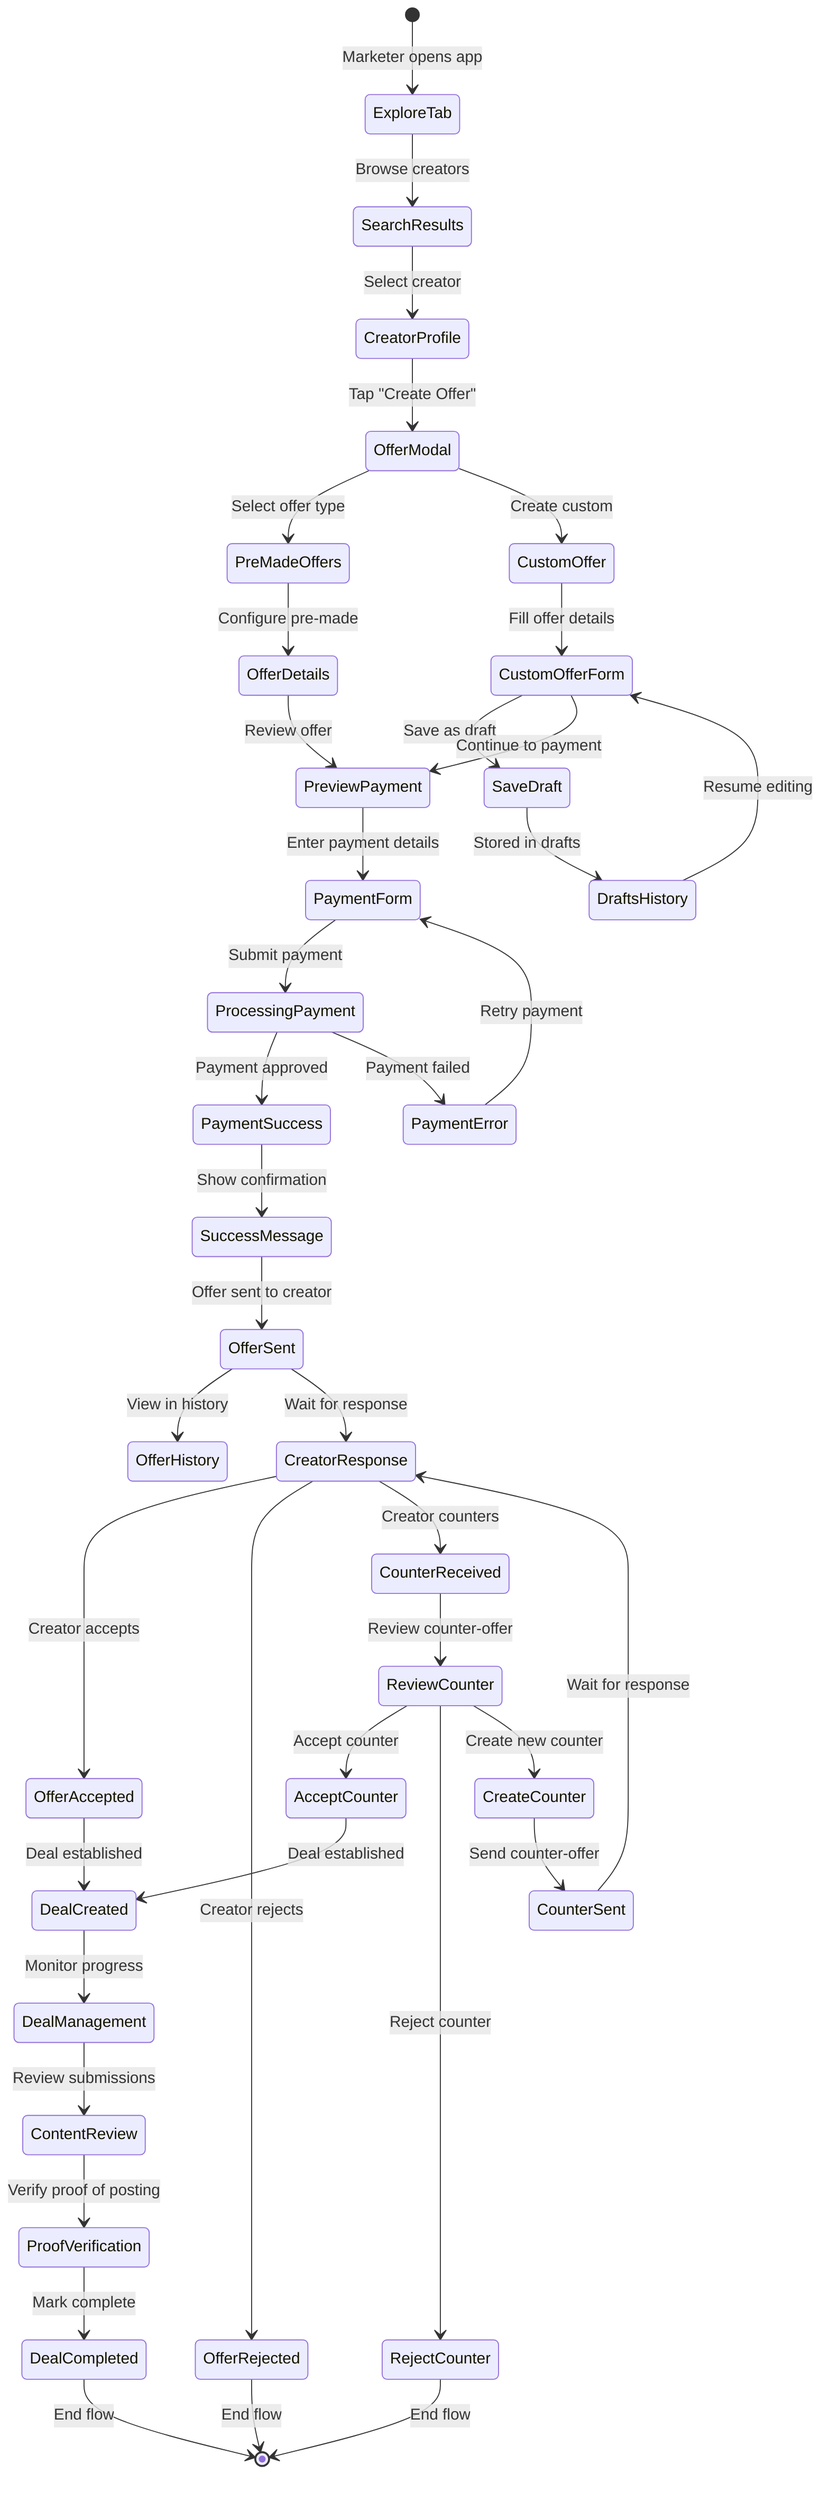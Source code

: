 stateDiagram-v2
    [*] --> ExploreTab : Marketer opens app
    
    ExploreTab --> SearchResults : Browse creators
    SearchResults --> CreatorProfile : Select creator
    
    CreatorProfile --> OfferModal : Tap "Create Offer"
    
    OfferModal --> PreMadeOffers : Select offer type
    OfferModal --> CustomOffer : Create custom
    
    PreMadeOffers --> OfferDetails : Configure pre-made
    OfferDetails --> PreviewPayment : Review offer
    
    CustomOffer --> CustomOfferForm : Fill offer details
    CustomOfferForm --> SaveDraft : Save as draft
    CustomOfferForm --> PreviewPayment : Continue to payment
    
    SaveDraft --> DraftsHistory : Stored in drafts
    DraftsHistory --> CustomOfferForm : Resume editing
    
    PreviewPayment --> PaymentForm : Enter payment details
    PaymentForm --> ProcessingPayment : Submit payment
    ProcessingPayment --> PaymentSuccess : Payment approved
    ProcessingPayment --> PaymentError : Payment failed
    
    PaymentError --> PaymentForm : Retry payment
    PaymentSuccess --> SuccessMessage : Show confirmation
    SuccessMessage --> OfferSent : Offer sent to creator
    
    OfferSent --> OfferHistory : View in history
    OfferSent --> CreatorResponse : Wait for response
    
    CreatorResponse --> OfferAccepted : Creator accepts
    CreatorResponse --> OfferRejected : Creator rejects
    CreatorResponse --> CounterReceived : Creator counters
    
    CounterReceived --> ReviewCounter : Review counter-offer
    ReviewCounter --> AcceptCounter : Accept counter
    ReviewCounter --> RejectCounter : Reject counter
    ReviewCounter --> CreateCounter : Create new counter
    
    CreateCounter --> CounterSent : Send counter-offer
    CounterSent --> CreatorResponse : Wait for response
    
    AcceptCounter --> DealCreated : Deal established
    OfferAccepted --> DealCreated : Deal established
    
    DealCreated --> DealManagement : Monitor progress
    DealManagement --> ContentReview : Review submissions
    ContentReview --> ProofVerification : Verify proof of posting
    ProofVerification --> DealCompleted : Mark complete
    
    OfferRejected --> [*] : End flow
    RejectCounter --> [*] : End flow
    DealCompleted --> [*] : End flow